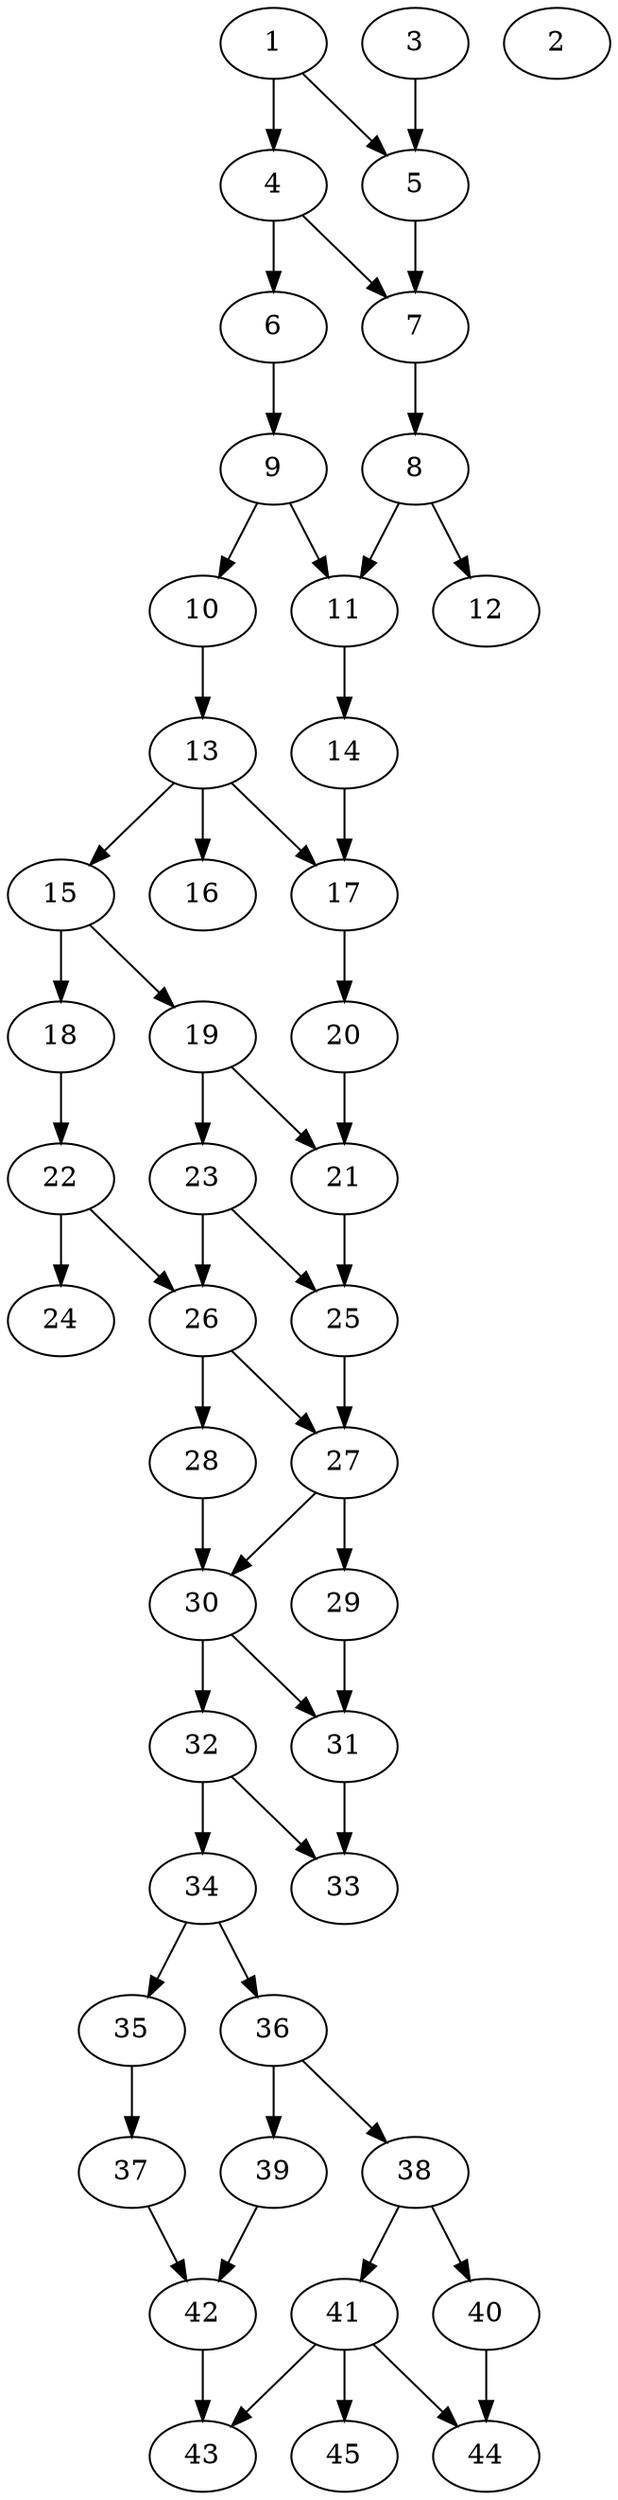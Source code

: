 // DAG automatically generated by daggen at Thu Oct  3 14:07:24 2019
// ./daggen --dot -n 45 --ccr 0.3 --fat 0.3 --regular 0.7 --density 0.6 --mindata 5242880 --maxdata 52428800 
digraph G {
  1 [size="71888213", alpha="0.09", expect_size="21566464"] 
  1 -> 4 [size ="21566464"]
  1 -> 5 [size ="21566464"]
  2 [size="162519040", alpha="0.20", expect_size="48755712"] 
  3 [size="114247680", alpha="0.11", expect_size="34274304"] 
  3 -> 5 [size ="34274304"]
  4 [size="160634880", alpha="0.01", expect_size="48190464"] 
  4 -> 6 [size ="48190464"]
  4 -> 7 [size ="48190464"]
  5 [size="23207253", alpha="0.10", expect_size="6962176"] 
  5 -> 7 [size ="6962176"]
  6 [size="76632747", alpha="0.02", expect_size="22989824"] 
  6 -> 9 [size ="22989824"]
  7 [size="131713707", alpha="0.00", expect_size="39514112"] 
  7 -> 8 [size ="39514112"]
  8 [size="112575147", alpha="0.09", expect_size="33772544"] 
  8 -> 11 [size ="33772544"]
  8 -> 12 [size ="33772544"]
  9 [size="170424320", alpha="0.11", expect_size="51127296"] 
  9 -> 10 [size ="51127296"]
  9 -> 11 [size ="51127296"]
  10 [size="73454933", alpha="0.07", expect_size="22036480"] 
  10 -> 13 [size ="22036480"]
  11 [size="29917867", alpha="0.03", expect_size="8975360"] 
  11 -> 14 [size ="8975360"]
  12 [size="101765120", alpha="0.19", expect_size="30529536"] 
  13 [size="98167467", alpha="0.03", expect_size="29450240"] 
  13 -> 15 [size ="29450240"]
  13 -> 16 [size ="29450240"]
  13 -> 17 [size ="29450240"]
  14 [size="26832213", alpha="0.18", expect_size="8049664"] 
  14 -> 17 [size ="8049664"]
  15 [size="38331733", alpha="0.08", expect_size="11499520"] 
  15 -> 18 [size ="11499520"]
  15 -> 19 [size ="11499520"]
  16 [size="115592533", alpha="0.01", expect_size="34677760"] 
  17 [size="129484800", alpha="0.12", expect_size="38845440"] 
  17 -> 20 [size ="38845440"]
  18 [size="129918293", alpha="0.15", expect_size="38975488"] 
  18 -> 22 [size ="38975488"]
  19 [size="40321707", alpha="0.07", expect_size="12096512"] 
  19 -> 21 [size ="12096512"]
  19 -> 23 [size ="12096512"]
  20 [size="130577067", alpha="0.11", expect_size="39173120"] 
  20 -> 21 [size ="39173120"]
  21 [size="26238293", alpha="0.02", expect_size="7871488"] 
  21 -> 25 [size ="7871488"]
  22 [size="49698133", alpha="0.12", expect_size="14909440"] 
  22 -> 24 [size ="14909440"]
  22 -> 26 [size ="14909440"]
  23 [size="44018347", alpha="0.14", expect_size="13205504"] 
  23 -> 25 [size ="13205504"]
  23 -> 26 [size ="13205504"]
  24 [size="68386133", alpha="0.14", expect_size="20515840"] 
  25 [size="48940373", alpha="0.14", expect_size="14682112"] 
  25 -> 27 [size ="14682112"]
  26 [size="112281600", alpha="0.02", expect_size="33684480"] 
  26 -> 27 [size ="33684480"]
  26 -> 28 [size ="33684480"]
  27 [size="121797973", alpha="0.05", expect_size="36539392"] 
  27 -> 29 [size ="36539392"]
  27 -> 30 [size ="36539392"]
  28 [size="62655147", alpha="0.20", expect_size="18796544"] 
  28 -> 30 [size ="18796544"]
  29 [size="26279253", alpha="0.14", expect_size="7883776"] 
  29 -> 31 [size ="7883776"]
  30 [size="83691520", alpha="0.16", expect_size="25107456"] 
  30 -> 31 [size ="25107456"]
  30 -> 32 [size ="25107456"]
  31 [size="173209600", alpha="0.19", expect_size="51962880"] 
  31 -> 33 [size ="51962880"]
  32 [size="34672640", alpha="0.12", expect_size="10401792"] 
  32 -> 33 [size ="10401792"]
  32 -> 34 [size ="10401792"]
  33 [size="127699627", alpha="0.16", expect_size="38309888"] 
  34 [size="77202773", alpha="0.01", expect_size="23160832"] 
  34 -> 35 [size ="23160832"]
  34 -> 36 [size ="23160832"]
  35 [size="26347520", alpha="0.09", expect_size="7904256"] 
  35 -> 37 [size ="7904256"]
  36 [size="138147840", alpha="0.09", expect_size="41444352"] 
  36 -> 38 [size ="41444352"]
  36 -> 39 [size ="41444352"]
  37 [size="157197653", alpha="0.04", expect_size="47159296"] 
  37 -> 42 [size ="47159296"]
  38 [size="40444587", alpha="0.13", expect_size="12133376"] 
  38 -> 40 [size ="12133376"]
  38 -> 41 [size ="12133376"]
  39 [size="40280747", alpha="0.05", expect_size="12084224"] 
  39 -> 42 [size ="12084224"]
  40 [size="152360960", alpha="0.11", expect_size="45708288"] 
  40 -> 44 [size ="45708288"]
  41 [size="118097920", alpha="0.18", expect_size="35429376"] 
  41 -> 43 [size ="35429376"]
  41 -> 44 [size ="35429376"]
  41 -> 45 [size ="35429376"]
  42 [size="107216213", alpha="0.09", expect_size="32164864"] 
  42 -> 43 [size ="32164864"]
  43 [size="46725120", alpha="0.04", expect_size="14017536"] 
  44 [size="174602240", alpha="0.05", expect_size="52380672"] 
  45 [size="28344320", alpha="0.10", expect_size="8503296"] 
}
